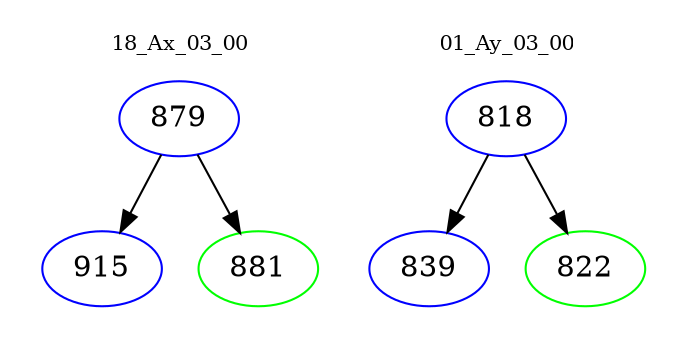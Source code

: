 digraph{
subgraph cluster_0 {
color = white
label = "18_Ax_03_00";
fontsize=10;
T0_879 [label="879", color="blue"]
T0_879 -> T0_915 [color="black"]
T0_915 [label="915", color="blue"]
T0_879 -> T0_881 [color="black"]
T0_881 [label="881", color="green"]
}
subgraph cluster_1 {
color = white
label = "01_Ay_03_00";
fontsize=10;
T1_818 [label="818", color="blue"]
T1_818 -> T1_839 [color="black"]
T1_839 [label="839", color="blue"]
T1_818 -> T1_822 [color="black"]
T1_822 [label="822", color="green"]
}
}
